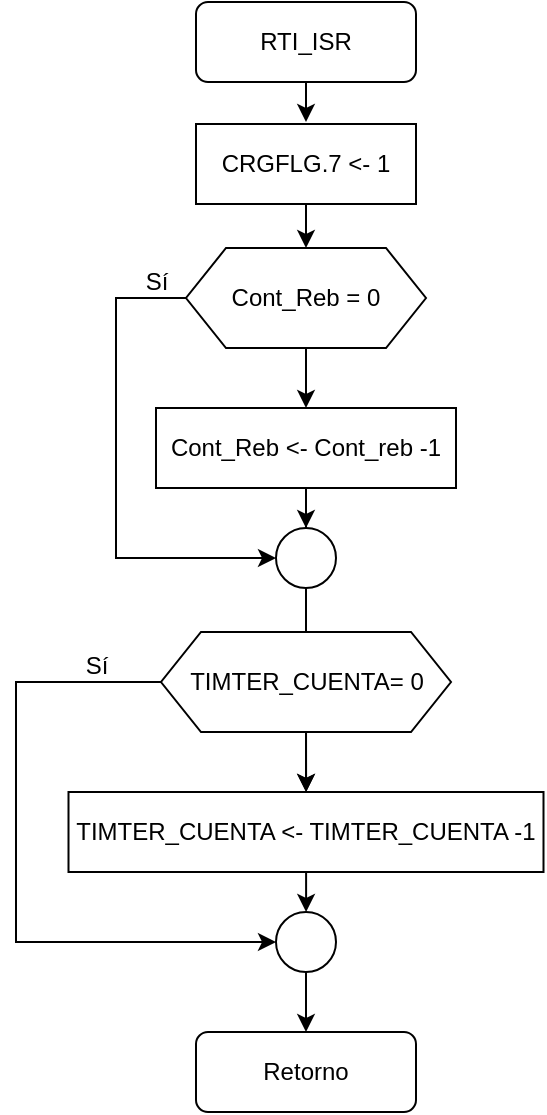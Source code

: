 <mxfile version="14.3.0" type="github"><diagram id="ydw8AFUS9a0xZyKnt8qM" name="Page-1"><mxGraphModel dx="1422" dy="803" grid="1" gridSize="10" guides="1" tooltips="1" connect="1" arrows="1" fold="1" page="1" pageScale="1" pageWidth="850" pageHeight="1100" math="0" shadow="0"><root><mxCell id="0"/><mxCell id="1" parent="0"/><mxCell id="1_TsZxtXyOm5GQ7pMM07-7" style="edgeStyle=orthogonalEdgeStyle;rounded=0;orthogonalLoop=1;jettySize=auto;html=1;" parent="1" source="1_TsZxtXyOm5GQ7pMM07-1" edge="1"><mxGeometry relative="1" as="geometry"><mxPoint x="295" y="190" as="targetPoint"/></mxGeometry></mxCell><mxCell id="1_TsZxtXyOm5GQ7pMM07-1" value="RTI_ISR" style="rounded=1;whiteSpace=wrap;html=1;" parent="1" vertex="1"><mxGeometry x="240" y="130" width="110" height="40" as="geometry"/></mxCell><mxCell id="1_TsZxtXyOm5GQ7pMM07-2" value="Retorno" style="rounded=1;whiteSpace=wrap;html=1;" parent="1" vertex="1"><mxGeometry x="240" y="645" width="110" height="40" as="geometry"/></mxCell><mxCell id="1_TsZxtXyOm5GQ7pMM07-8" value="" style="edgeStyle=orthogonalEdgeStyle;rounded=0;orthogonalLoop=1;jettySize=auto;html=1;" parent="1" source="1_TsZxtXyOm5GQ7pMM07-3" target="1_TsZxtXyOm5GQ7pMM07-4" edge="1"><mxGeometry relative="1" as="geometry"/></mxCell><mxCell id="1_TsZxtXyOm5GQ7pMM07-3" value="CRGFLG.7 &amp;lt;- 1" style="rounded=0;whiteSpace=wrap;html=1;" parent="1" vertex="1"><mxGeometry x="240" y="191" width="110" height="40" as="geometry"/></mxCell><mxCell id="1_TsZxtXyOm5GQ7pMM07-9" value="" style="edgeStyle=orthogonalEdgeStyle;rounded=0;orthogonalLoop=1;jettySize=auto;html=1;" parent="1" source="1_TsZxtXyOm5GQ7pMM07-4" target="1_TsZxtXyOm5GQ7pMM07-6" edge="1"><mxGeometry relative="1" as="geometry"/></mxCell><mxCell id="1_TsZxtXyOm5GQ7pMM07-13" style="edgeStyle=orthogonalEdgeStyle;rounded=0;orthogonalLoop=1;jettySize=auto;html=1;entryX=0;entryY=0.5;entryDx=0;entryDy=0;" parent="1" source="1_TsZxtXyOm5GQ7pMM07-4" target="1_TsZxtXyOm5GQ7pMM07-10" edge="1"><mxGeometry relative="1" as="geometry"><Array as="points"><mxPoint x="200" y="278"/><mxPoint x="200" y="408"/></Array></mxGeometry></mxCell><mxCell id="1_TsZxtXyOm5GQ7pMM07-4" value="Cont_Reb = 0" style="shape=hexagon;perimeter=hexagonPerimeter2;whiteSpace=wrap;html=1;fixedSize=1;" parent="1" vertex="1"><mxGeometry x="235" y="253" width="120" height="50" as="geometry"/></mxCell><mxCell id="1_TsZxtXyOm5GQ7pMM07-11" value="" style="edgeStyle=orthogonalEdgeStyle;rounded=0;orthogonalLoop=1;jettySize=auto;html=1;" parent="1" source="1_TsZxtXyOm5GQ7pMM07-6" target="1_TsZxtXyOm5GQ7pMM07-10" edge="1"><mxGeometry relative="1" as="geometry"/></mxCell><mxCell id="1_TsZxtXyOm5GQ7pMM07-6" value="Cont_Reb &amp;lt;- Cont_reb -1" style="rounded=0;whiteSpace=wrap;html=1;" parent="1" vertex="1"><mxGeometry x="220" y="333" width="150" height="40" as="geometry"/></mxCell><mxCell id="dqeOHaBh1mKaNVPjjmo3-10" value="" style="edgeStyle=orthogonalEdgeStyle;rounded=0;orthogonalLoop=1;jettySize=auto;html=1;" edge="1" parent="1" source="1_TsZxtXyOm5GQ7pMM07-10" target="dqeOHaBh1mKaNVPjjmo3-5"><mxGeometry relative="1" as="geometry"/></mxCell><mxCell id="1_TsZxtXyOm5GQ7pMM07-10" value="" style="ellipse;whiteSpace=wrap;html=1;aspect=fixed;" parent="1" vertex="1"><mxGeometry x="280" y="393" width="30" height="30" as="geometry"/></mxCell><mxCell id="1_TsZxtXyOm5GQ7pMM07-14" value="Sí" style="text;html=1;align=center;verticalAlign=middle;resizable=0;points=[];autosize=1;" parent="1" vertex="1"><mxGeometry x="205" y="260" width="30" height="20" as="geometry"/></mxCell><mxCell id="dqeOHaBh1mKaNVPjjmo3-1" value="" style="edgeStyle=orthogonalEdgeStyle;rounded=0;orthogonalLoop=1;jettySize=auto;html=1;" edge="1" parent="1" source="dqeOHaBh1mKaNVPjjmo3-3" target="dqeOHaBh1mKaNVPjjmo3-5"><mxGeometry relative="1" as="geometry"/></mxCell><mxCell id="dqeOHaBh1mKaNVPjjmo3-2" style="edgeStyle=orthogonalEdgeStyle;rounded=0;orthogonalLoop=1;jettySize=auto;html=1;entryX=0;entryY=0.5;entryDx=0;entryDy=0;" edge="1" parent="1" source="dqeOHaBh1mKaNVPjjmo3-3" target="dqeOHaBh1mKaNVPjjmo3-6"><mxGeometry relative="1" as="geometry"><Array as="points"><mxPoint x="150" y="470"/><mxPoint x="150" y="600"/></Array></mxGeometry></mxCell><mxCell id="dqeOHaBh1mKaNVPjjmo3-3" value="TIMTER_CUENTA= 0" style="shape=hexagon;perimeter=hexagonPerimeter2;whiteSpace=wrap;html=1;fixedSize=1;" vertex="1" parent="1"><mxGeometry x="222.5" y="445" width="145" height="50" as="geometry"/></mxCell><mxCell id="dqeOHaBh1mKaNVPjjmo3-4" value="" style="edgeStyle=orthogonalEdgeStyle;rounded=0;orthogonalLoop=1;jettySize=auto;html=1;" edge="1" parent="1" source="dqeOHaBh1mKaNVPjjmo3-5" target="dqeOHaBh1mKaNVPjjmo3-6"><mxGeometry relative="1" as="geometry"/></mxCell><mxCell id="dqeOHaBh1mKaNVPjjmo3-5" value="TIMTER_CUENTA &amp;lt;- TIMTER_CUENTA -1" style="rounded=0;whiteSpace=wrap;html=1;" vertex="1" parent="1"><mxGeometry x="176.25" y="525" width="237.5" height="40" as="geometry"/></mxCell><mxCell id="dqeOHaBh1mKaNVPjjmo3-9" value="" style="edgeStyle=orthogonalEdgeStyle;rounded=0;orthogonalLoop=1;jettySize=auto;html=1;" edge="1" parent="1" source="dqeOHaBh1mKaNVPjjmo3-6" target="1_TsZxtXyOm5GQ7pMM07-2"><mxGeometry relative="1" as="geometry"/></mxCell><mxCell id="dqeOHaBh1mKaNVPjjmo3-6" value="" style="ellipse;whiteSpace=wrap;html=1;aspect=fixed;" vertex="1" parent="1"><mxGeometry x="280" y="585" width="30" height="30" as="geometry"/></mxCell><mxCell id="dqeOHaBh1mKaNVPjjmo3-7" value="Sí" style="text;html=1;align=center;verticalAlign=middle;resizable=0;points=[];autosize=1;" vertex="1" parent="1"><mxGeometry x="175" y="452" width="30" height="20" as="geometry"/></mxCell></root></mxGraphModel></diagram></mxfile>